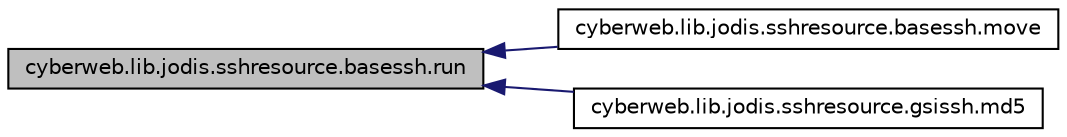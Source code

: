 digraph G
{
  edge [fontname="Helvetica",fontsize="10",labelfontname="Helvetica",labelfontsize="10"];
  node [fontname="Helvetica",fontsize="10",shape=record];
  rankdir="LR";
  Node1 [label="cyberweb.lib.jodis.sshresource.basessh.run",height=0.2,width=0.4,color="black", fillcolor="grey75", style="filled" fontcolor="black"];
  Node1 -> Node2 [dir="back",color="midnightblue",fontsize="10",style="solid"];
  Node2 [label="cyberweb.lib.jodis.sshresource.basessh.move",height=0.2,width=0.4,color="black", fillcolor="white", style="filled",URL="$classcyberweb_1_1lib_1_1jodis_1_1sshresource_1_1basessh.html#a106fa5f8df30b4dc7e4d5d94adea0007"];
  Node1 -> Node3 [dir="back",color="midnightblue",fontsize="10",style="solid"];
  Node3 [label="cyberweb.lib.jodis.sshresource.gsissh.md5",height=0.2,width=0.4,color="black", fillcolor="white", style="filled",URL="$classcyberweb_1_1lib_1_1jodis_1_1sshresource_1_1gsissh.html#a119b7e744196814e3d71e8e5c5283989"];
}
